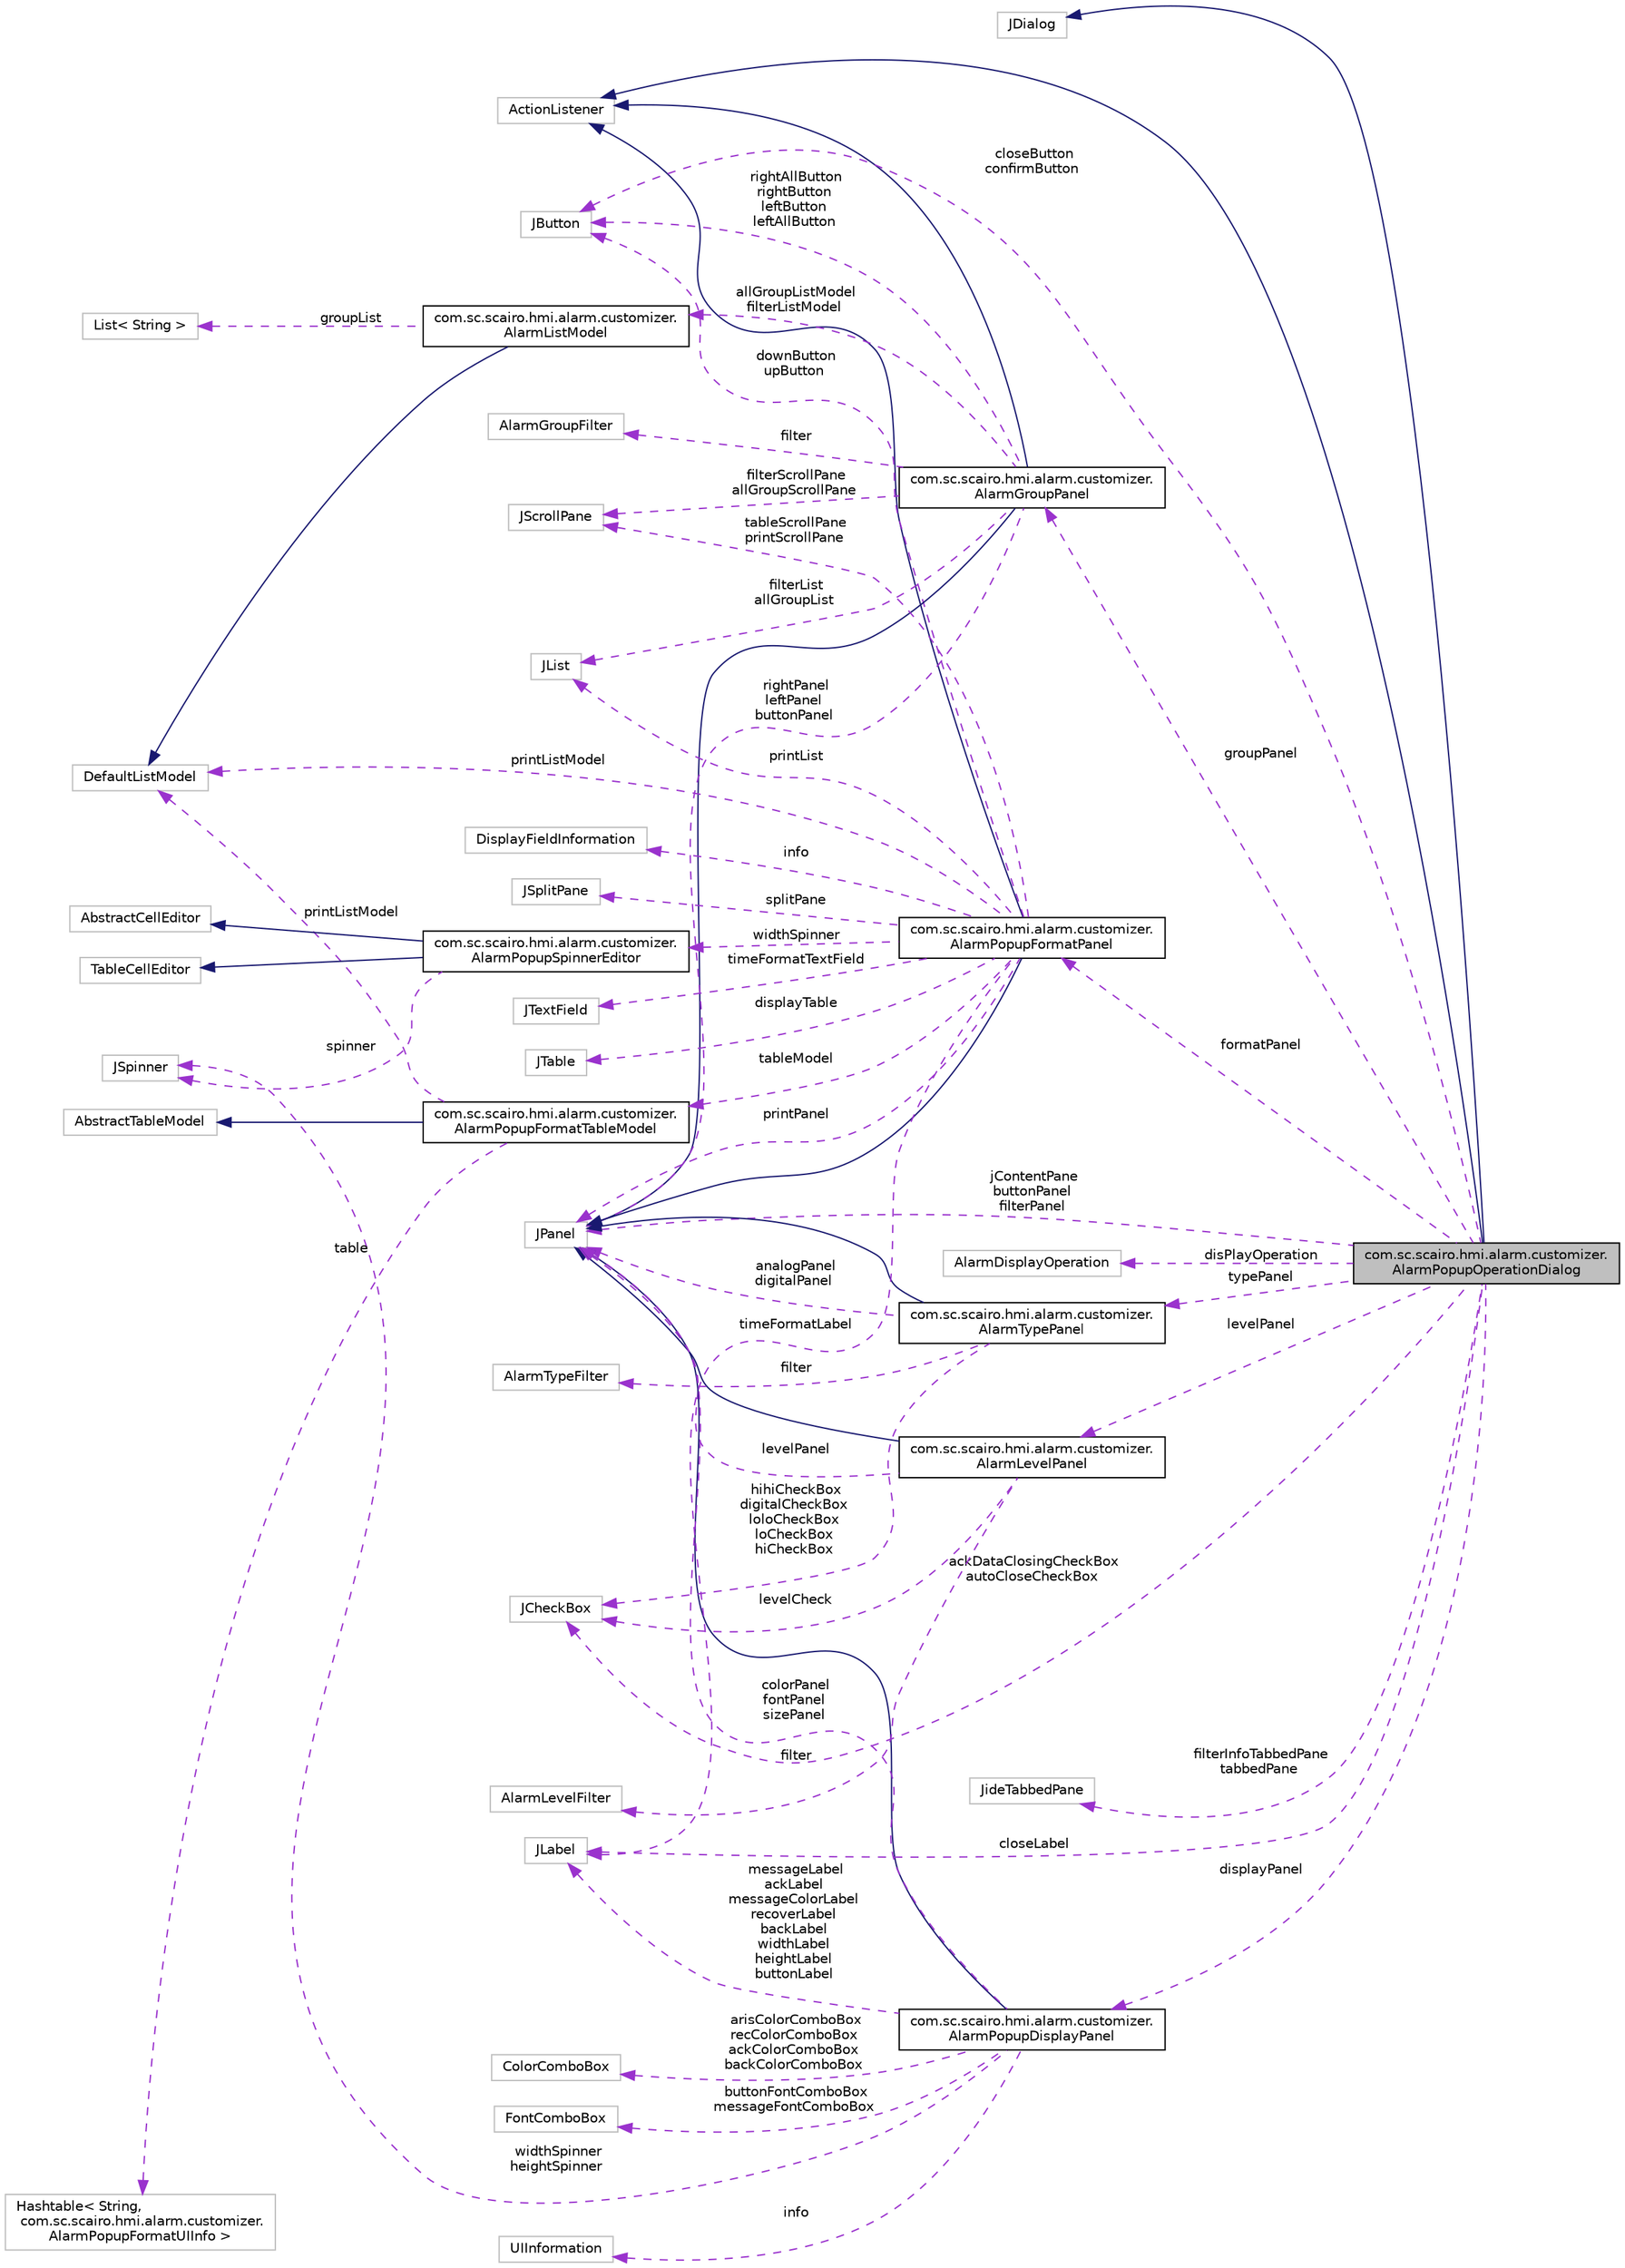 digraph "com.sc.scairo.hmi.alarm.customizer.AlarmPopupOperationDialog"
{
 // LATEX_PDF_SIZE
  edge [fontname="Helvetica",fontsize="10",labelfontname="Helvetica",labelfontsize="10"];
  node [fontname="Helvetica",fontsize="10",shape=record];
  rankdir="LR";
  Node1 [label="com.sc.scairo.hmi.alarm.customizer.\lAlarmPopupOperationDialog",height=0.2,width=0.4,color="black", fillcolor="grey75", style="filled", fontcolor="black",tooltip=" "];
  Node2 -> Node1 [dir="back",color="midnightblue",fontsize="10",style="solid",fontname="Helvetica"];
  Node2 [label="JDialog",height=0.2,width=0.4,color="grey75", fillcolor="white", style="filled",tooltip=" "];
  Node3 -> Node1 [dir="back",color="midnightblue",fontsize="10",style="solid",fontname="Helvetica"];
  Node3 [label="ActionListener",height=0.2,width=0.4,color="grey75", fillcolor="white", style="filled",tooltip=" "];
  Node4 -> Node1 [dir="back",color="darkorchid3",fontsize="10",style="dashed",label=" closeButton\nconfirmButton" ,fontname="Helvetica"];
  Node4 [label="JButton",height=0.2,width=0.4,color="grey75", fillcolor="white", style="filled",tooltip=" "];
  Node5 -> Node1 [dir="back",color="darkorchid3",fontsize="10",style="dashed",label=" groupPanel" ,fontname="Helvetica"];
  Node5 [label="com.sc.scairo.hmi.alarm.customizer.\lAlarmGroupPanel",height=0.2,width=0.4,color="black", fillcolor="white", style="filled",URL="$classcom_1_1sc_1_1scairo_1_1hmi_1_1alarm_1_1customizer_1_1_alarm_group_panel.html",tooltip=" "];
  Node6 -> Node5 [dir="back",color="midnightblue",fontsize="10",style="solid",fontname="Helvetica"];
  Node6 [label="JPanel",height=0.2,width=0.4,color="grey75", fillcolor="white", style="filled",tooltip=" "];
  Node3 -> Node5 [dir="back",color="midnightblue",fontsize="10",style="solid",fontname="Helvetica"];
  Node7 -> Node5 [dir="back",color="darkorchid3",fontsize="10",style="dashed",label=" allGroupListModel\nfilterListModel" ,fontname="Helvetica"];
  Node7 [label="com.sc.scairo.hmi.alarm.customizer.\lAlarmListModel",height=0.2,width=0.4,color="black", fillcolor="white", style="filled",URL="$classcom_1_1sc_1_1scairo_1_1hmi_1_1alarm_1_1customizer_1_1_alarm_list_model.html",tooltip=" "];
  Node8 -> Node7 [dir="back",color="midnightblue",fontsize="10",style="solid",fontname="Helvetica"];
  Node8 [label="DefaultListModel",height=0.2,width=0.4,color="grey75", fillcolor="white", style="filled",tooltip=" "];
  Node9 -> Node7 [dir="back",color="darkorchid3",fontsize="10",style="dashed",label=" groupList" ,fontname="Helvetica"];
  Node9 [label="List\< String \>",height=0.2,width=0.4,color="grey75", fillcolor="white", style="filled",tooltip=" "];
  Node4 -> Node5 [dir="back",color="darkorchid3",fontsize="10",style="dashed",label=" rightAllButton\nrightButton\nleftButton\nleftAllButton" ,fontname="Helvetica"];
  Node10 -> Node5 [dir="back",color="darkorchid3",fontsize="10",style="dashed",label=" filterList\nallGroupList" ,fontname="Helvetica"];
  Node10 [label="JList",height=0.2,width=0.4,color="grey75", fillcolor="white", style="filled",tooltip=" "];
  Node6 -> Node5 [dir="back",color="darkorchid3",fontsize="10",style="dashed",label=" rightPanel\nleftPanel\nbuttonPanel" ,fontname="Helvetica"];
  Node11 -> Node5 [dir="back",color="darkorchid3",fontsize="10",style="dashed",label=" filter" ,fontname="Helvetica"];
  Node11 [label="AlarmGroupFilter",height=0.2,width=0.4,color="grey75", fillcolor="white", style="filled",tooltip=" "];
  Node12 -> Node5 [dir="back",color="darkorchid3",fontsize="10",style="dashed",label=" filterScrollPane\nallGroupScrollPane" ,fontname="Helvetica"];
  Node12 [label="JScrollPane",height=0.2,width=0.4,color="grey75", fillcolor="white", style="filled",tooltip=" "];
  Node13 -> Node1 [dir="back",color="darkorchid3",fontsize="10",style="dashed",label=" ackDataClosingCheckBox\nautoCloseCheckBox" ,fontname="Helvetica"];
  Node13 [label="JCheckBox",height=0.2,width=0.4,color="grey75", fillcolor="white", style="filled",tooltip=" "];
  Node14 -> Node1 [dir="back",color="darkorchid3",fontsize="10",style="dashed",label=" disPlayOperation" ,fontname="Helvetica"];
  Node14 [label="AlarmDisplayOperation",height=0.2,width=0.4,color="grey75", fillcolor="white", style="filled",tooltip=" "];
  Node15 -> Node1 [dir="back",color="darkorchid3",fontsize="10",style="dashed",label=" formatPanel" ,fontname="Helvetica"];
  Node15 [label="com.sc.scairo.hmi.alarm.customizer.\lAlarmPopupFormatPanel",height=0.2,width=0.4,color="black", fillcolor="white", style="filled",URL="$classcom_1_1sc_1_1scairo_1_1hmi_1_1alarm_1_1customizer_1_1_alarm_popup_format_panel.html",tooltip=" "];
  Node6 -> Node15 [dir="back",color="midnightblue",fontsize="10",style="solid",fontname="Helvetica"];
  Node3 -> Node15 [dir="back",color="midnightblue",fontsize="10",style="solid",fontname="Helvetica"];
  Node16 -> Node15 [dir="back",color="darkorchid3",fontsize="10",style="dashed",label=" info" ,fontname="Helvetica"];
  Node16 [label="DisplayFieldInformation",height=0.2,width=0.4,color="grey75", fillcolor="white", style="filled",tooltip=" "];
  Node4 -> Node15 [dir="back",color="darkorchid3",fontsize="10",style="dashed",label=" downButton\nupButton" ,fontname="Helvetica"];
  Node17 -> Node15 [dir="back",color="darkorchid3",fontsize="10",style="dashed",label=" splitPane" ,fontname="Helvetica"];
  Node17 [label="JSplitPane",height=0.2,width=0.4,color="grey75", fillcolor="white", style="filled",tooltip=" "];
  Node18 -> Node15 [dir="back",color="darkorchid3",fontsize="10",style="dashed",label=" widthSpinner" ,fontname="Helvetica"];
  Node18 [label="com.sc.scairo.hmi.alarm.customizer.\lAlarmPopupSpinnerEditor",height=0.2,width=0.4,color="black", fillcolor="white", style="filled",URL="$classcom_1_1sc_1_1scairo_1_1hmi_1_1alarm_1_1customizer_1_1_alarm_popup_spinner_editor.html",tooltip=" "];
  Node19 -> Node18 [dir="back",color="midnightblue",fontsize="10",style="solid",fontname="Helvetica"];
  Node19 [label="AbstractCellEditor",height=0.2,width=0.4,color="grey75", fillcolor="white", style="filled",tooltip=" "];
  Node20 -> Node18 [dir="back",color="midnightblue",fontsize="10",style="solid",fontname="Helvetica"];
  Node20 [label="TableCellEditor",height=0.2,width=0.4,color="grey75", fillcolor="white", style="filled",tooltip=" "];
  Node21 -> Node18 [dir="back",color="darkorchid3",fontsize="10",style="dashed",label=" spinner" ,fontname="Helvetica"];
  Node21 [label="JSpinner",height=0.2,width=0.4,color="grey75", fillcolor="white", style="filled",tooltip=" "];
  Node22 -> Node15 [dir="back",color="darkorchid3",fontsize="10",style="dashed",label=" timeFormatTextField" ,fontname="Helvetica"];
  Node22 [label="JTextField",height=0.2,width=0.4,color="grey75", fillcolor="white", style="filled",tooltip=" "];
  Node23 -> Node15 [dir="back",color="darkorchid3",fontsize="10",style="dashed",label=" tableModel" ,fontname="Helvetica"];
  Node23 [label="com.sc.scairo.hmi.alarm.customizer.\lAlarmPopupFormatTableModel",height=0.2,width=0.4,color="black", fillcolor="white", style="filled",URL="$classcom_1_1sc_1_1scairo_1_1hmi_1_1alarm_1_1customizer_1_1_alarm_popup_format_table_model.html",tooltip=" "];
  Node24 -> Node23 [dir="back",color="midnightblue",fontsize="10",style="solid",fontname="Helvetica"];
  Node24 [label="AbstractTableModel",height=0.2,width=0.4,color="grey75", fillcolor="white", style="filled",tooltip=" "];
  Node25 -> Node23 [dir="back",color="darkorchid3",fontsize="10",style="dashed",label=" table" ,fontname="Helvetica"];
  Node25 [label="Hashtable\< String,\l com.sc.scairo.hmi.alarm.customizer.\lAlarmPopupFormatUIInfo \>",height=0.2,width=0.4,color="grey75", fillcolor="white", style="filled",tooltip=" "];
  Node8 -> Node23 [dir="back",color="darkorchid3",fontsize="10",style="dashed",label=" printListModel" ,fontname="Helvetica"];
  Node8 -> Node15 [dir="back",color="darkorchid3",fontsize="10",style="dashed",label=" printListModel" ,fontname="Helvetica"];
  Node26 -> Node15 [dir="back",color="darkorchid3",fontsize="10",style="dashed",label=" displayTable" ,fontname="Helvetica"];
  Node26 [label="JTable",height=0.2,width=0.4,color="grey75", fillcolor="white", style="filled",tooltip=" "];
  Node27 -> Node15 [dir="back",color="darkorchid3",fontsize="10",style="dashed",label=" timeFormatLabel" ,fontname="Helvetica"];
  Node27 [label="JLabel",height=0.2,width=0.4,color="grey75", fillcolor="white", style="filled",tooltip=" "];
  Node10 -> Node15 [dir="back",color="darkorchid3",fontsize="10",style="dashed",label=" printList" ,fontname="Helvetica"];
  Node6 -> Node15 [dir="back",color="darkorchid3",fontsize="10",style="dashed",label=" printPanel" ,fontname="Helvetica"];
  Node12 -> Node15 [dir="back",color="darkorchid3",fontsize="10",style="dashed",label=" tableScrollPane\nprintScrollPane" ,fontname="Helvetica"];
  Node28 -> Node1 [dir="back",color="darkorchid3",fontsize="10",style="dashed",label=" typePanel" ,fontname="Helvetica"];
  Node28 [label="com.sc.scairo.hmi.alarm.customizer.\lAlarmTypePanel",height=0.2,width=0.4,color="black", fillcolor="white", style="filled",URL="$classcom_1_1sc_1_1scairo_1_1hmi_1_1alarm_1_1customizer_1_1_alarm_type_panel.html",tooltip=" "];
  Node6 -> Node28 [dir="back",color="midnightblue",fontsize="10",style="solid",fontname="Helvetica"];
  Node13 -> Node28 [dir="back",color="darkorchid3",fontsize="10",style="dashed",label=" hihiCheckBox\ndigitalCheckBox\nloloCheckBox\nloCheckBox\nhiCheckBox" ,fontname="Helvetica"];
  Node29 -> Node28 [dir="back",color="darkorchid3",fontsize="10",style="dashed",label=" filter" ,fontname="Helvetica"];
  Node29 [label="AlarmTypeFilter",height=0.2,width=0.4,color="grey75", fillcolor="white", style="filled",tooltip=" "];
  Node6 -> Node28 [dir="back",color="darkorchid3",fontsize="10",style="dashed",label=" analogPanel\ndigitalPanel" ,fontname="Helvetica"];
  Node30 -> Node1 [dir="back",color="darkorchid3",fontsize="10",style="dashed",label=" filterInfoTabbedPane\ntabbedPane" ,fontname="Helvetica"];
  Node30 [label="JideTabbedPane",height=0.2,width=0.4,color="grey75", fillcolor="white", style="filled",tooltip=" "];
  Node27 -> Node1 [dir="back",color="darkorchid3",fontsize="10",style="dashed",label=" closeLabel" ,fontname="Helvetica"];
  Node31 -> Node1 [dir="back",color="darkorchid3",fontsize="10",style="dashed",label=" levelPanel" ,fontname="Helvetica"];
  Node31 [label="com.sc.scairo.hmi.alarm.customizer.\lAlarmLevelPanel",height=0.2,width=0.4,color="black", fillcolor="white", style="filled",URL="$classcom_1_1sc_1_1scairo_1_1hmi_1_1alarm_1_1customizer_1_1_alarm_level_panel.html",tooltip=" "];
  Node6 -> Node31 [dir="back",color="midnightblue",fontsize="10",style="solid",fontname="Helvetica"];
  Node13 -> Node31 [dir="back",color="darkorchid3",fontsize="10",style="dashed",label=" levelCheck" ,fontname="Helvetica"];
  Node32 -> Node31 [dir="back",color="darkorchid3",fontsize="10",style="dashed",label=" filter" ,fontname="Helvetica"];
  Node32 [label="AlarmLevelFilter",height=0.2,width=0.4,color="grey75", fillcolor="white", style="filled",tooltip=" "];
  Node6 -> Node31 [dir="back",color="darkorchid3",fontsize="10",style="dashed",label=" levelPanel" ,fontname="Helvetica"];
  Node6 -> Node1 [dir="back",color="darkorchid3",fontsize="10",style="dashed",label=" jContentPane\nbuttonPanel\nfilterPanel" ,fontname="Helvetica"];
  Node33 -> Node1 [dir="back",color="darkorchid3",fontsize="10",style="dashed",label=" displayPanel" ,fontname="Helvetica"];
  Node33 [label="com.sc.scairo.hmi.alarm.customizer.\lAlarmPopupDisplayPanel",height=0.2,width=0.4,color="black", fillcolor="white", style="filled",URL="$classcom_1_1sc_1_1scairo_1_1hmi_1_1alarm_1_1customizer_1_1_alarm_popup_display_panel.html",tooltip=" "];
  Node6 -> Node33 [dir="back",color="midnightblue",fontsize="10",style="solid",fontname="Helvetica"];
  Node34 -> Node33 [dir="back",color="darkorchid3",fontsize="10",style="dashed",label=" buttonFontComboBox\nmessageFontComboBox" ,fontname="Helvetica"];
  Node34 [label="FontComboBox",height=0.2,width=0.4,color="grey75", fillcolor="white", style="filled",tooltip=" "];
  Node35 -> Node33 [dir="back",color="darkorchid3",fontsize="10",style="dashed",label=" arisColorComboBox\nrecColorComboBox\nackColorComboBox\nbackColorComboBox" ,fontname="Helvetica"];
  Node35 [label="ColorComboBox",height=0.2,width=0.4,color="grey75", fillcolor="white", style="filled",tooltip=" "];
  Node21 -> Node33 [dir="back",color="darkorchid3",fontsize="10",style="dashed",label=" widthSpinner\nheightSpinner" ,fontname="Helvetica"];
  Node36 -> Node33 [dir="back",color="darkorchid3",fontsize="10",style="dashed",label=" info" ,fontname="Helvetica"];
  Node36 [label="UIInformation",height=0.2,width=0.4,color="grey75", fillcolor="white", style="filled",tooltip=" "];
  Node27 -> Node33 [dir="back",color="darkorchid3",fontsize="10",style="dashed",label=" messageLabel\nackLabel\nmessageColorLabel\nrecoverLabel\nbackLabel\nwidthLabel\nheightLabel\nbuttonLabel" ,fontname="Helvetica"];
  Node6 -> Node33 [dir="back",color="darkorchid3",fontsize="10",style="dashed",label=" colorPanel\nfontPanel\nsizePanel" ,fontname="Helvetica"];
}
